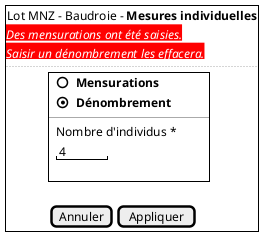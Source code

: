 @startsalt
 {+
  { Lot MNZ - Baudroie - <b>Mesures individuelles }
  <back:red><font color=white><i>Des mensurations ont été saisies.
  <back:red><font color=white><i>Saisir un dénombrement les effacera.
  ..
  {
     . | . | . | . | . | . | . |  . | {+
        { | . | ()  <b>Mensurations | . | . | . | . | . | . }
        { | . | (X)  <b>Dénombrement |  . | . | . | . | . | . }

        --
        { | . | Nombre d'individus *  | . | . | . | . | . | . }
        { | . | "   4  "  }
        .
        }
    }
    .
    {| . | . | . | . | . | . | . | . | [Annuler] | [Appliquer]}
  }
@endsalt
